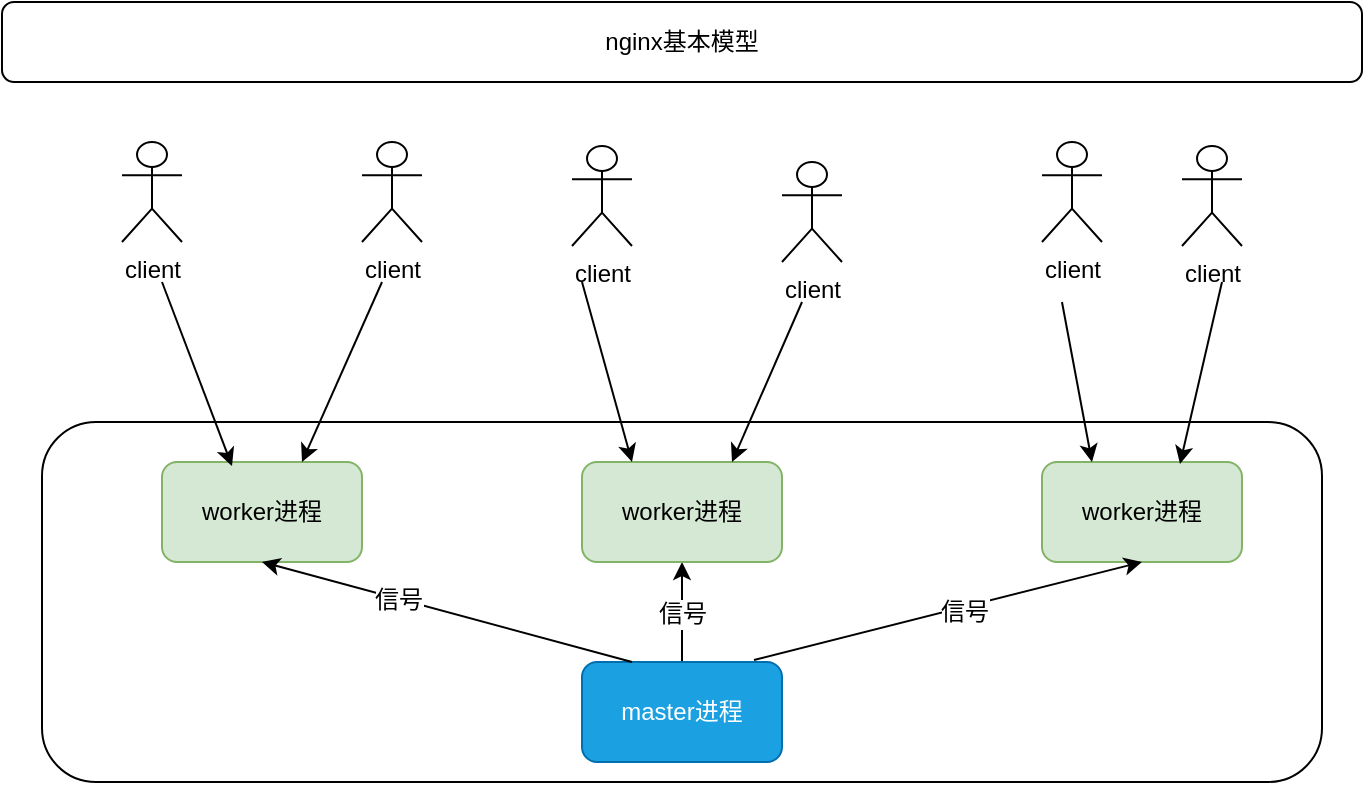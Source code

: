 <mxfile version="10.6.3" type="device"><diagram id="eXj7acB_2TXzwzKOtCsE" name="第 1 页"><mxGraphModel dx="898" dy="590" grid="1" gridSize="10" guides="1" tooltips="1" connect="1" arrows="1" fold="1" page="1" pageScale="1" pageWidth="827" pageHeight="1169" math="0" shadow="0"><root><mxCell id="0"/><mxCell id="1" parent="0"/><mxCell id="aaS_1Qbo2QfPgaTwc0rL-1" value="nginx基本模型" style="rounded=1;whiteSpace=wrap;html=1;" vertex="1" parent="1"><mxGeometry x="60" y="170" width="680" height="40" as="geometry"/></mxCell><mxCell id="aaS_1Qbo2QfPgaTwc0rL-2" value="client" style="shape=umlActor;verticalLabelPosition=bottom;labelBackgroundColor=#ffffff;verticalAlign=top;html=1;outlineConnect=0;" vertex="1" parent="1"><mxGeometry x="120" y="240" width="30" height="50" as="geometry"/></mxCell><mxCell id="aaS_1Qbo2QfPgaTwc0rL-5" value="client" style="shape=umlActor;verticalLabelPosition=bottom;labelBackgroundColor=#ffffff;verticalAlign=top;html=1;outlineConnect=0;" vertex="1" parent="1"><mxGeometry x="240" y="240" width="30" height="50" as="geometry"/></mxCell><mxCell id="aaS_1Qbo2QfPgaTwc0rL-7" value="client" style="shape=umlActor;verticalLabelPosition=bottom;labelBackgroundColor=#ffffff;verticalAlign=top;html=1;outlineConnect=0;" vertex="1" parent="1"><mxGeometry x="345" y="242" width="30" height="50" as="geometry"/></mxCell><mxCell id="aaS_1Qbo2QfPgaTwc0rL-8" value="client" style="shape=umlActor;verticalLabelPosition=bottom;labelBackgroundColor=#ffffff;verticalAlign=top;html=1;outlineConnect=0;" vertex="1" parent="1"><mxGeometry x="450" y="250" width="30" height="50" as="geometry"/></mxCell><mxCell id="aaS_1Qbo2QfPgaTwc0rL-13" value="client" style="shape=umlActor;verticalLabelPosition=bottom;labelBackgroundColor=#ffffff;verticalAlign=top;html=1;outlineConnect=0;" vertex="1" parent="1"><mxGeometry x="580" y="240" width="30" height="50" as="geometry"/></mxCell><mxCell id="aaS_1Qbo2QfPgaTwc0rL-14" value="client" style="shape=umlActor;verticalLabelPosition=bottom;labelBackgroundColor=#ffffff;verticalAlign=top;html=1;outlineConnect=0;" vertex="1" parent="1"><mxGeometry x="650" y="242" width="30" height="50" as="geometry"/></mxCell><mxCell id="aaS_1Qbo2QfPgaTwc0rL-15" value="" style="rounded=1;whiteSpace=wrap;html=1;" vertex="1" parent="1"><mxGeometry x="80" y="380" width="640" height="180" as="geometry"/></mxCell><mxCell id="aaS_1Qbo2QfPgaTwc0rL-17" value="worker进程" style="rounded=1;whiteSpace=wrap;html=1;fillColor=#d5e8d4;strokeColor=#82b366;" vertex="1" parent="1"><mxGeometry x="140" y="400" width="100" height="50" as="geometry"/></mxCell><mxCell id="aaS_1Qbo2QfPgaTwc0rL-29" value="" style="edgeStyle=orthogonalEdgeStyle;rounded=0;orthogonalLoop=1;jettySize=auto;html=1;startArrow=classic;startFill=1;endArrow=none;endFill=0;" edge="1" parent="1" source="aaS_1Qbo2QfPgaTwc0rL-18" target="aaS_1Qbo2QfPgaTwc0rL-21"><mxGeometry relative="1" as="geometry"/></mxCell><mxCell id="aaS_1Qbo2QfPgaTwc0rL-36" value="信号" style="text;html=1;resizable=0;points=[];align=center;verticalAlign=middle;labelBackgroundColor=#ffffff;" vertex="1" connectable="0" parent="aaS_1Qbo2QfPgaTwc0rL-29"><mxGeometry x="0.04" relative="1" as="geometry"><mxPoint as="offset"/></mxGeometry></mxCell><mxCell id="aaS_1Qbo2QfPgaTwc0rL-18" value="worker进程" style="rounded=1;whiteSpace=wrap;html=1;fillColor=#d5e8d4;strokeColor=#82b366;" vertex="1" parent="1"><mxGeometry x="350" y="400" width="100" height="50" as="geometry"/></mxCell><mxCell id="aaS_1Qbo2QfPgaTwc0rL-19" value="worker进程" style="rounded=1;whiteSpace=wrap;html=1;fillColor=#d5e8d4;strokeColor=#82b366;" vertex="1" parent="1"><mxGeometry x="580" y="400" width="100" height="50" as="geometry"/></mxCell><mxCell id="aaS_1Qbo2QfPgaTwc0rL-20" style="edgeStyle=orthogonalEdgeStyle;rounded=0;orthogonalLoop=1;jettySize=auto;html=1;exitX=0.5;exitY=1;exitDx=0;exitDy=0;" edge="1" parent="1" source="aaS_1Qbo2QfPgaTwc0rL-17" target="aaS_1Qbo2QfPgaTwc0rL-17"><mxGeometry relative="1" as="geometry"/></mxCell><mxCell id="aaS_1Qbo2QfPgaTwc0rL-21" value="master&lt;span&gt;进程&lt;/span&gt;" style="rounded=1;whiteSpace=wrap;html=1;fillColor=#1ba1e2;strokeColor=#006EAF;fontColor=#ffffff;" vertex="1" parent="1"><mxGeometry x="350" y="500" width="100" height="50" as="geometry"/></mxCell><mxCell id="aaS_1Qbo2QfPgaTwc0rL-22" value="" style="endArrow=classic;html=1;entryX=0.35;entryY=0.04;entryDx=0;entryDy=0;entryPerimeter=0;" edge="1" parent="1" target="aaS_1Qbo2QfPgaTwc0rL-17"><mxGeometry width="50" height="50" relative="1" as="geometry"><mxPoint x="140" y="310" as="sourcePoint"/><mxPoint x="110" y="580" as="targetPoint"/></mxGeometry></mxCell><mxCell id="aaS_1Qbo2QfPgaTwc0rL-23" value="" style="endArrow=classic;html=1;" edge="1" parent="1"><mxGeometry width="50" height="50" relative="1" as="geometry"><mxPoint x="250" y="310" as="sourcePoint"/><mxPoint x="210" y="400" as="targetPoint"/></mxGeometry></mxCell><mxCell id="aaS_1Qbo2QfPgaTwc0rL-24" value="" style="endArrow=classic;html=1;entryX=0.25;entryY=0;entryDx=0;entryDy=0;" edge="1" parent="1" target="aaS_1Qbo2QfPgaTwc0rL-18"><mxGeometry width="50" height="50" relative="1" as="geometry"><mxPoint x="350" y="310" as="sourcePoint"/><mxPoint x="110" y="580" as="targetPoint"/></mxGeometry></mxCell><mxCell id="aaS_1Qbo2QfPgaTwc0rL-25" value="" style="endArrow=classic;html=1;entryX=0.75;entryY=0;entryDx=0;entryDy=0;" edge="1" parent="1" target="aaS_1Qbo2QfPgaTwc0rL-18"><mxGeometry width="50" height="50" relative="1" as="geometry"><mxPoint x="460" y="320" as="sourcePoint"/><mxPoint x="110" y="580" as="targetPoint"/></mxGeometry></mxCell><mxCell id="aaS_1Qbo2QfPgaTwc0rL-26" value="" style="endArrow=classic;html=1;entryX=0.25;entryY=0;entryDx=0;entryDy=0;" edge="1" parent="1" target="aaS_1Qbo2QfPgaTwc0rL-19"><mxGeometry width="50" height="50" relative="1" as="geometry"><mxPoint x="590" y="320" as="sourcePoint"/><mxPoint x="110" y="580" as="targetPoint"/></mxGeometry></mxCell><mxCell id="aaS_1Qbo2QfPgaTwc0rL-27" value="" style="endArrow=classic;html=1;entryX=0.69;entryY=0.02;entryDx=0;entryDy=0;entryPerimeter=0;" edge="1" parent="1" target="aaS_1Qbo2QfPgaTwc0rL-19"><mxGeometry width="50" height="50" relative="1" as="geometry"><mxPoint x="670" y="310" as="sourcePoint"/><mxPoint x="110" y="580" as="targetPoint"/></mxGeometry></mxCell><mxCell id="aaS_1Qbo2QfPgaTwc0rL-28" value="" style="endArrow=none;html=1;exitX=0.5;exitY=1;exitDx=0;exitDy=0;entryX=0.25;entryY=0;entryDx=0;entryDy=0;startArrow=classic;startFill=1;endFill=0;" edge="1" parent="1" source="aaS_1Qbo2QfPgaTwc0rL-17" target="aaS_1Qbo2QfPgaTwc0rL-21"><mxGeometry width="50" height="50" relative="1" as="geometry"><mxPoint x="60" y="630" as="sourcePoint"/><mxPoint x="110" y="580" as="targetPoint"/></mxGeometry></mxCell><mxCell id="aaS_1Qbo2QfPgaTwc0rL-35" value="信号" style="text;html=1;resizable=0;points=[];align=center;verticalAlign=middle;labelBackgroundColor=#ffffff;" vertex="1" connectable="0" parent="aaS_1Qbo2QfPgaTwc0rL-28"><mxGeometry x="-0.253" relative="1" as="geometry"><mxPoint x="-1" as="offset"/></mxGeometry></mxCell><mxCell id="aaS_1Qbo2QfPgaTwc0rL-30" value="" style="endArrow=none;html=1;exitX=0.5;exitY=1;exitDx=0;exitDy=0;entryX=0.86;entryY=-0.02;entryDx=0;entryDy=0;entryPerimeter=0;startArrow=classic;startFill=1;endFill=0;" edge="1" parent="1" source="aaS_1Qbo2QfPgaTwc0rL-19" target="aaS_1Qbo2QfPgaTwc0rL-21"><mxGeometry width="50" height="50" relative="1" as="geometry"><mxPoint x="60" y="630" as="sourcePoint"/><mxPoint x="110" y="580" as="targetPoint"/></mxGeometry></mxCell><mxCell id="aaS_1Qbo2QfPgaTwc0rL-37" value="信号" style="text;html=1;resizable=0;points=[];align=center;verticalAlign=middle;labelBackgroundColor=#ffffff;" vertex="1" connectable="0" parent="aaS_1Qbo2QfPgaTwc0rL-30"><mxGeometry x="-0.079" y="1" relative="1" as="geometry"><mxPoint y="1" as="offset"/></mxGeometry></mxCell></root></mxGraphModel></diagram></mxfile>